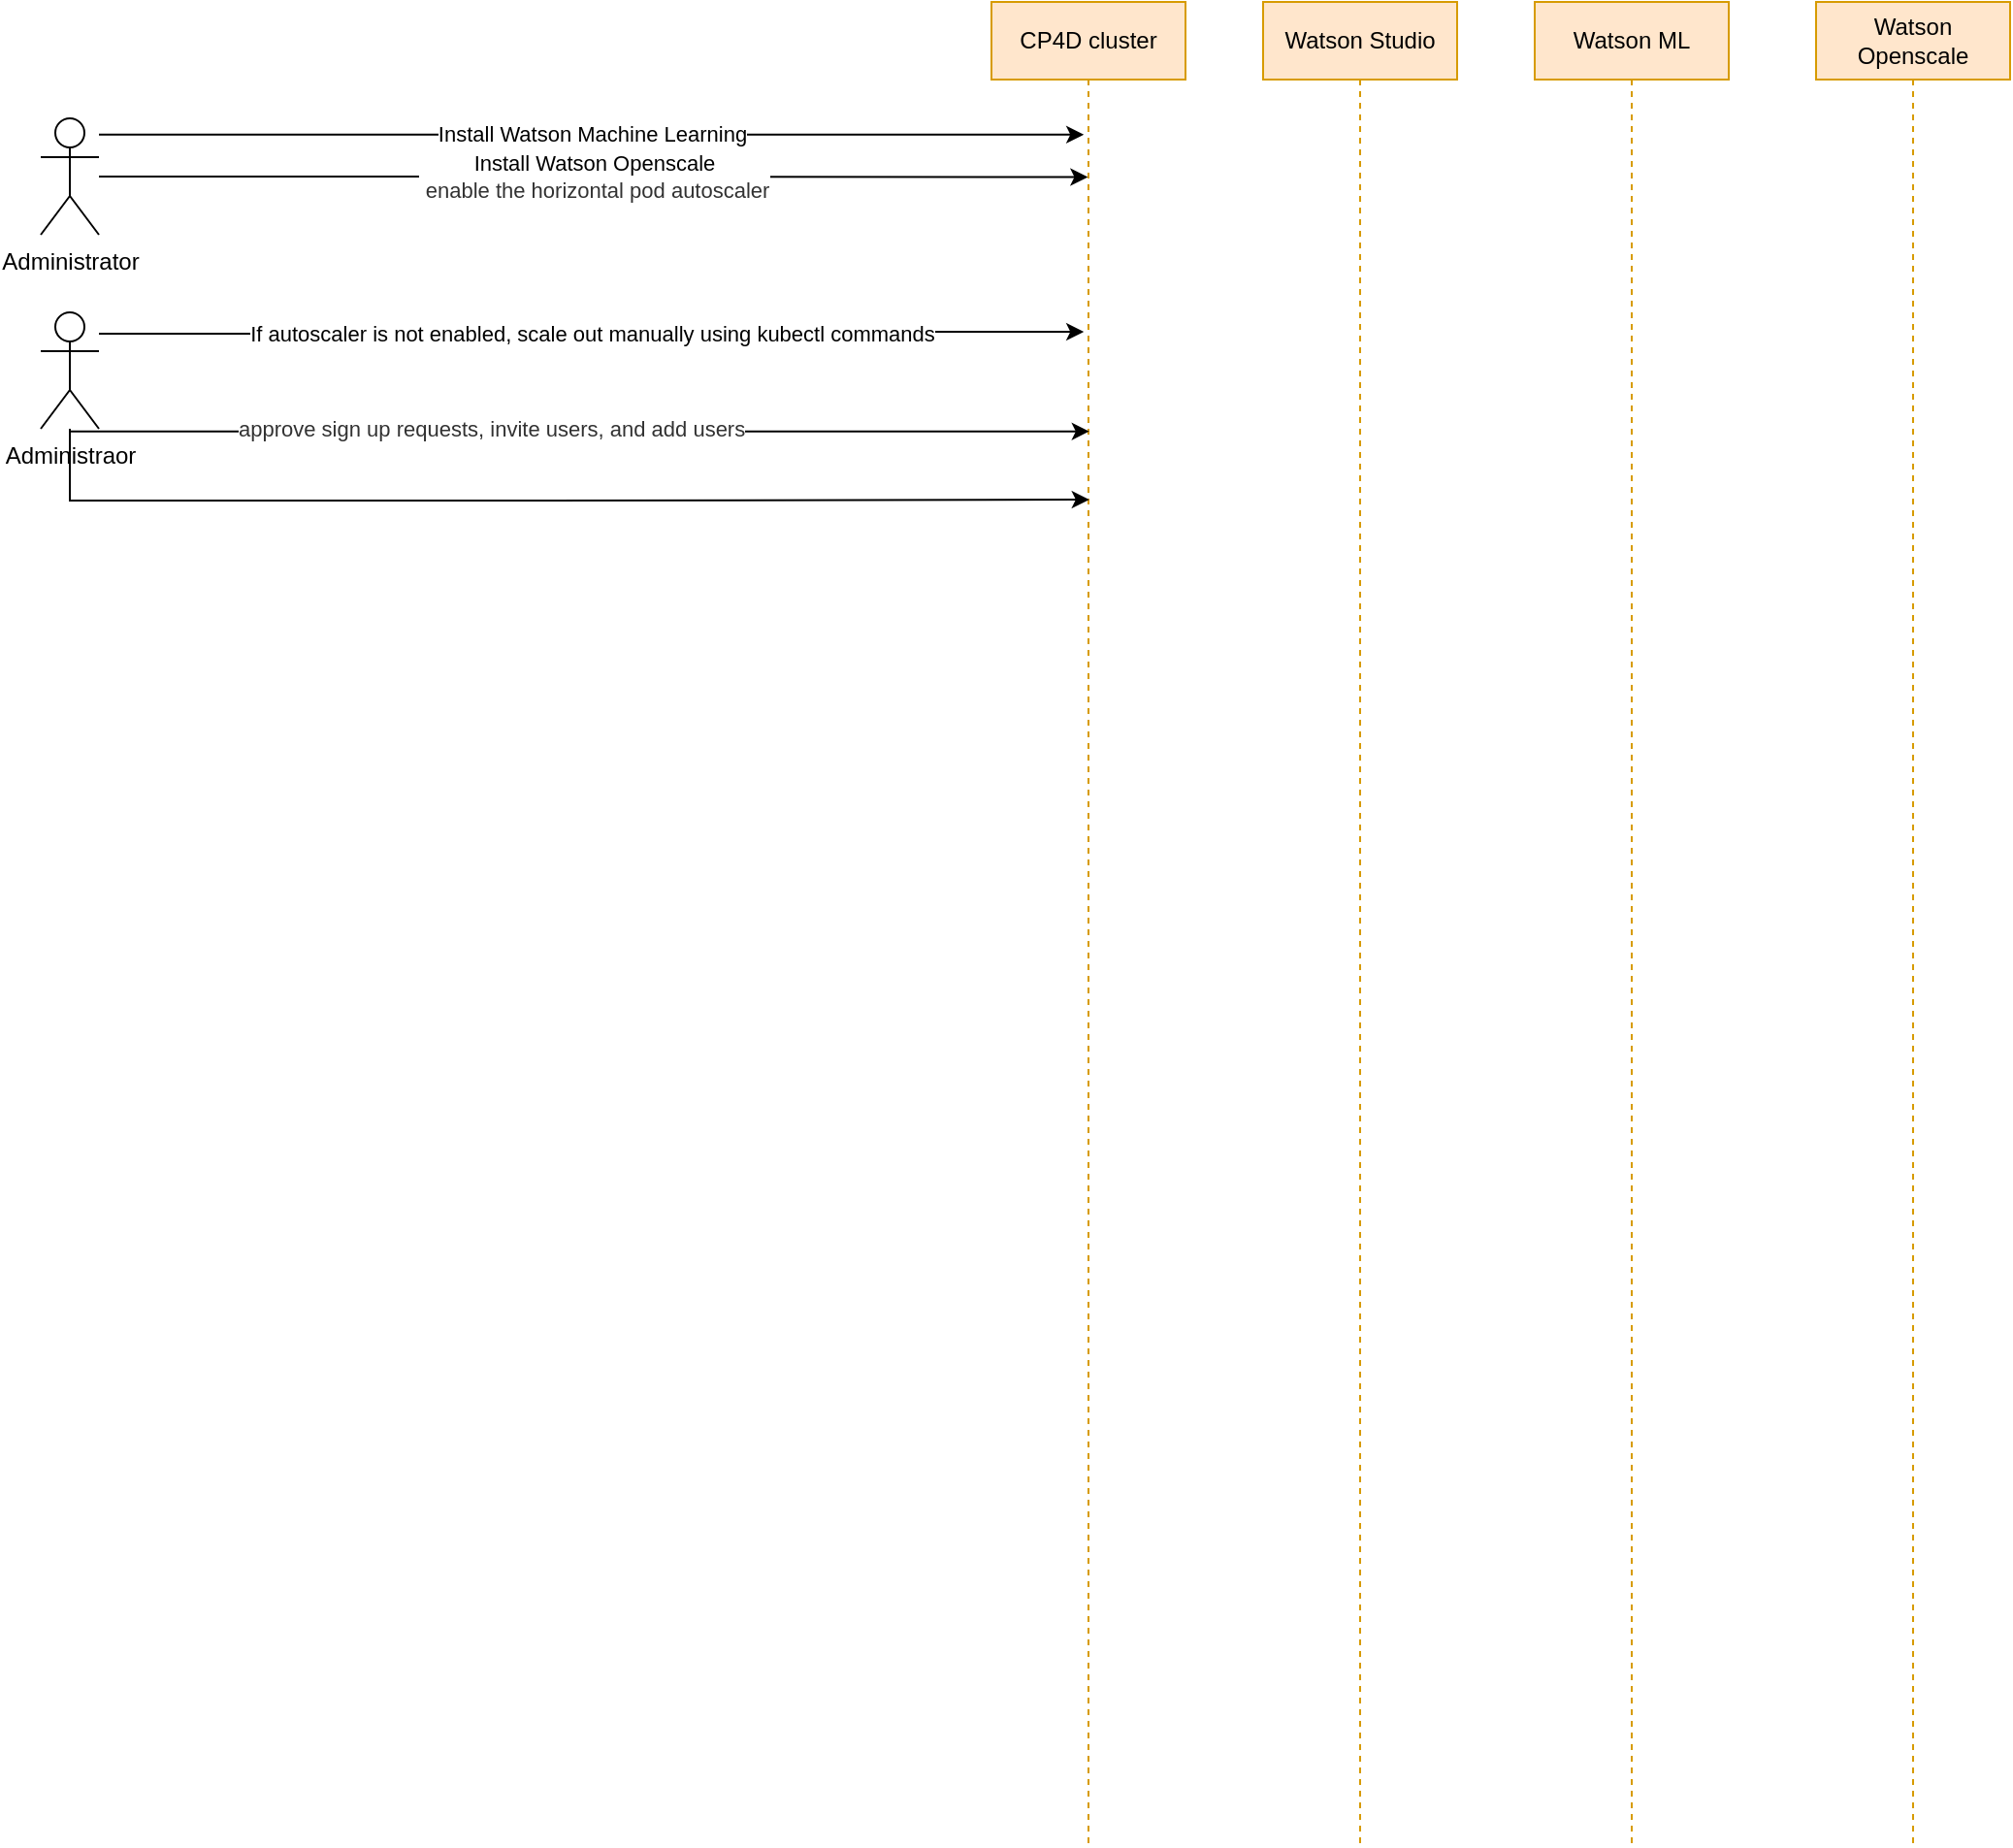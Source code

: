 <mxfile version="13.4.6" type="github">
  <diagram id="6HUkFr_TWw3kJBGQ35cn" name="Page-1">
    <mxGraphModel dx="1831" dy="502" grid="1" gridSize="10" guides="1" tooltips="1" connect="1" arrows="1" fold="1" page="1" pageScale="1" pageWidth="850" pageHeight="1100" math="0" shadow="0">
      <root>
        <mxCell id="0" />
        <mxCell id="1" parent="0" />
        <mxCell id="bhF4zg-Sx_7Qykf7fOIK-1" value="Watson Openscale" style="shape=umlLifeline;perimeter=lifelinePerimeter;whiteSpace=wrap;html=1;container=1;collapsible=0;recursiveResize=0;outlineConnect=0;fillColor=#ffe6cc;strokeColor=#d79b00;" vertex="1" parent="1">
          <mxGeometry x="425" y="60" width="100" height="950" as="geometry" />
        </mxCell>
        <mxCell id="bhF4zg-Sx_7Qykf7fOIK-2" value="Watson ML" style="shape=umlLifeline;perimeter=lifelinePerimeter;whiteSpace=wrap;html=1;container=1;collapsible=0;recursiveResize=0;outlineConnect=0;fillColor=#ffe6cc;strokeColor=#d79b00;" vertex="1" parent="1">
          <mxGeometry x="280" y="60" width="100" height="950" as="geometry" />
        </mxCell>
        <mxCell id="bhF4zg-Sx_7Qykf7fOIK-3" value="Watson Studio" style="shape=umlLifeline;perimeter=lifelinePerimeter;whiteSpace=wrap;html=1;container=1;collapsible=0;recursiveResize=0;outlineConnect=0;fillColor=#ffe6cc;strokeColor=#d79b00;" vertex="1" parent="1">
          <mxGeometry x="140" y="60" width="100" height="950" as="geometry" />
        </mxCell>
        <mxCell id="bhF4zg-Sx_7Qykf7fOIK-4" value="CP4D cluster" style="shape=umlLifeline;perimeter=lifelinePerimeter;whiteSpace=wrap;html=1;container=1;collapsible=0;recursiveResize=0;outlineConnect=0;fillColor=#ffe6cc;strokeColor=#d79b00;" vertex="1" parent="1">
          <mxGeometry y="60" width="100" height="950" as="geometry" />
        </mxCell>
        <mxCell id="bhF4zg-Sx_7Qykf7fOIK-6" value="Install Watson Openscale&lt;br&gt;&lt;span style=&quot;color: rgb(50 , 50 , 50)&quot;&gt;&lt;font style=&quot;font-size: 11px&quot;&gt;&amp;nbsp;enable the horizontal pod autoscaler&lt;/font&gt;&lt;/span&gt;" style="edgeStyle=orthogonalEdgeStyle;rounded=0;orthogonalLoop=1;jettySize=auto;html=1;entryX=0.497;entryY=0.095;entryDx=0;entryDy=0;entryPerimeter=0;" edge="1" parent="1" source="bhF4zg-Sx_7Qykf7fOIK-5" target="bhF4zg-Sx_7Qykf7fOIK-4">
          <mxGeometry relative="1" as="geometry" />
        </mxCell>
        <mxCell id="bhF4zg-Sx_7Qykf7fOIK-7" value="Install Watson Machine Learning" style="edgeStyle=orthogonalEdgeStyle;rounded=0;orthogonalLoop=1;jettySize=auto;html=1;entryX=0.476;entryY=0.072;entryDx=0;entryDy=0;entryPerimeter=0;" edge="1" parent="1" source="bhF4zg-Sx_7Qykf7fOIK-5" target="bhF4zg-Sx_7Qykf7fOIK-4">
          <mxGeometry relative="1" as="geometry">
            <Array as="points">
              <mxPoint x="-165" y="128" />
            </Array>
          </mxGeometry>
        </mxCell>
        <mxCell id="bhF4zg-Sx_7Qykf7fOIK-5" value="Administrator" style="shape=umlActor;verticalLabelPosition=bottom;verticalAlign=top;html=1;" vertex="1" parent="1">
          <mxGeometry x="-490" y="120" width="30" height="60" as="geometry" />
        </mxCell>
        <mxCell id="bhF4zg-Sx_7Qykf7fOIK-9" value="If autoscaler is not enabled, scale out manually using kubectl commands" style="edgeStyle=orthogonalEdgeStyle;rounded=0;orthogonalLoop=1;jettySize=auto;html=1;entryX=0.476;entryY=0.199;entryDx=0;entryDy=0;entryPerimeter=0;" edge="1" parent="1">
          <mxGeometry relative="1" as="geometry">
            <mxPoint x="-460" y="230.95" as="sourcePoint" />
            <mxPoint x="47.6" y="230.0" as="targetPoint" />
            <Array as="points">
              <mxPoint x="-206" y="230.95" />
              <mxPoint x="-206" y="229.95" />
            </Array>
          </mxGeometry>
        </mxCell>
        <mxCell id="bhF4zg-Sx_7Qykf7fOIK-10" style="edgeStyle=orthogonalEdgeStyle;rounded=0;orthogonalLoop=1;jettySize=auto;html=1;entryX=0.504;entryY=0.233;entryDx=0;entryDy=0;entryPerimeter=0;" edge="1" parent="1" source="bhF4zg-Sx_7Qykf7fOIK-8" target="bhF4zg-Sx_7Qykf7fOIK-4">
          <mxGeometry relative="1" as="geometry">
            <Array as="points">
              <mxPoint x="-475" y="281" />
            </Array>
          </mxGeometry>
        </mxCell>
        <mxCell id="bhF4zg-Sx_7Qykf7fOIK-11" value="&lt;span style=&quot;color: rgb(50 , 50 , 50)&quot;&gt;&lt;font style=&quot;font-size: 11px&quot;&gt;approve sign up requests, invite users, and add users&lt;/font&gt;&lt;/span&gt;" style="edgeLabel;html=1;align=left;verticalAlign=middle;resizable=0;points=[];" vertex="1" connectable="0" parent="bhF4zg-Sx_7Qykf7fOIK-10">
          <mxGeometry x="-0.252" y="1" relative="1" as="geometry">
            <mxPoint x="-110.86" y="-0.37" as="offset" />
          </mxGeometry>
        </mxCell>
        <mxCell id="bhF4zg-Sx_7Qykf7fOIK-12" style="edgeStyle=orthogonalEdgeStyle;rounded=0;orthogonalLoop=1;jettySize=auto;html=1;entryX=0.504;entryY=0.27;entryDx=0;entryDy=0;entryPerimeter=0;" edge="1" parent="1" source="bhF4zg-Sx_7Qykf7fOIK-8" target="bhF4zg-Sx_7Qykf7fOIK-4">
          <mxGeometry relative="1" as="geometry">
            <Array as="points">
              <mxPoint x="-475" y="317" />
              <mxPoint x="-230" y="317" />
            </Array>
          </mxGeometry>
        </mxCell>
        <mxCell id="bhF4zg-Sx_7Qykf7fOIK-8" value="Administraor" style="shape=umlActor;verticalLabelPosition=bottom;verticalAlign=top;html=1;" vertex="1" parent="1">
          <mxGeometry x="-490" y="220" width="30" height="60" as="geometry" />
        </mxCell>
      </root>
    </mxGraphModel>
  </diagram>
</mxfile>
